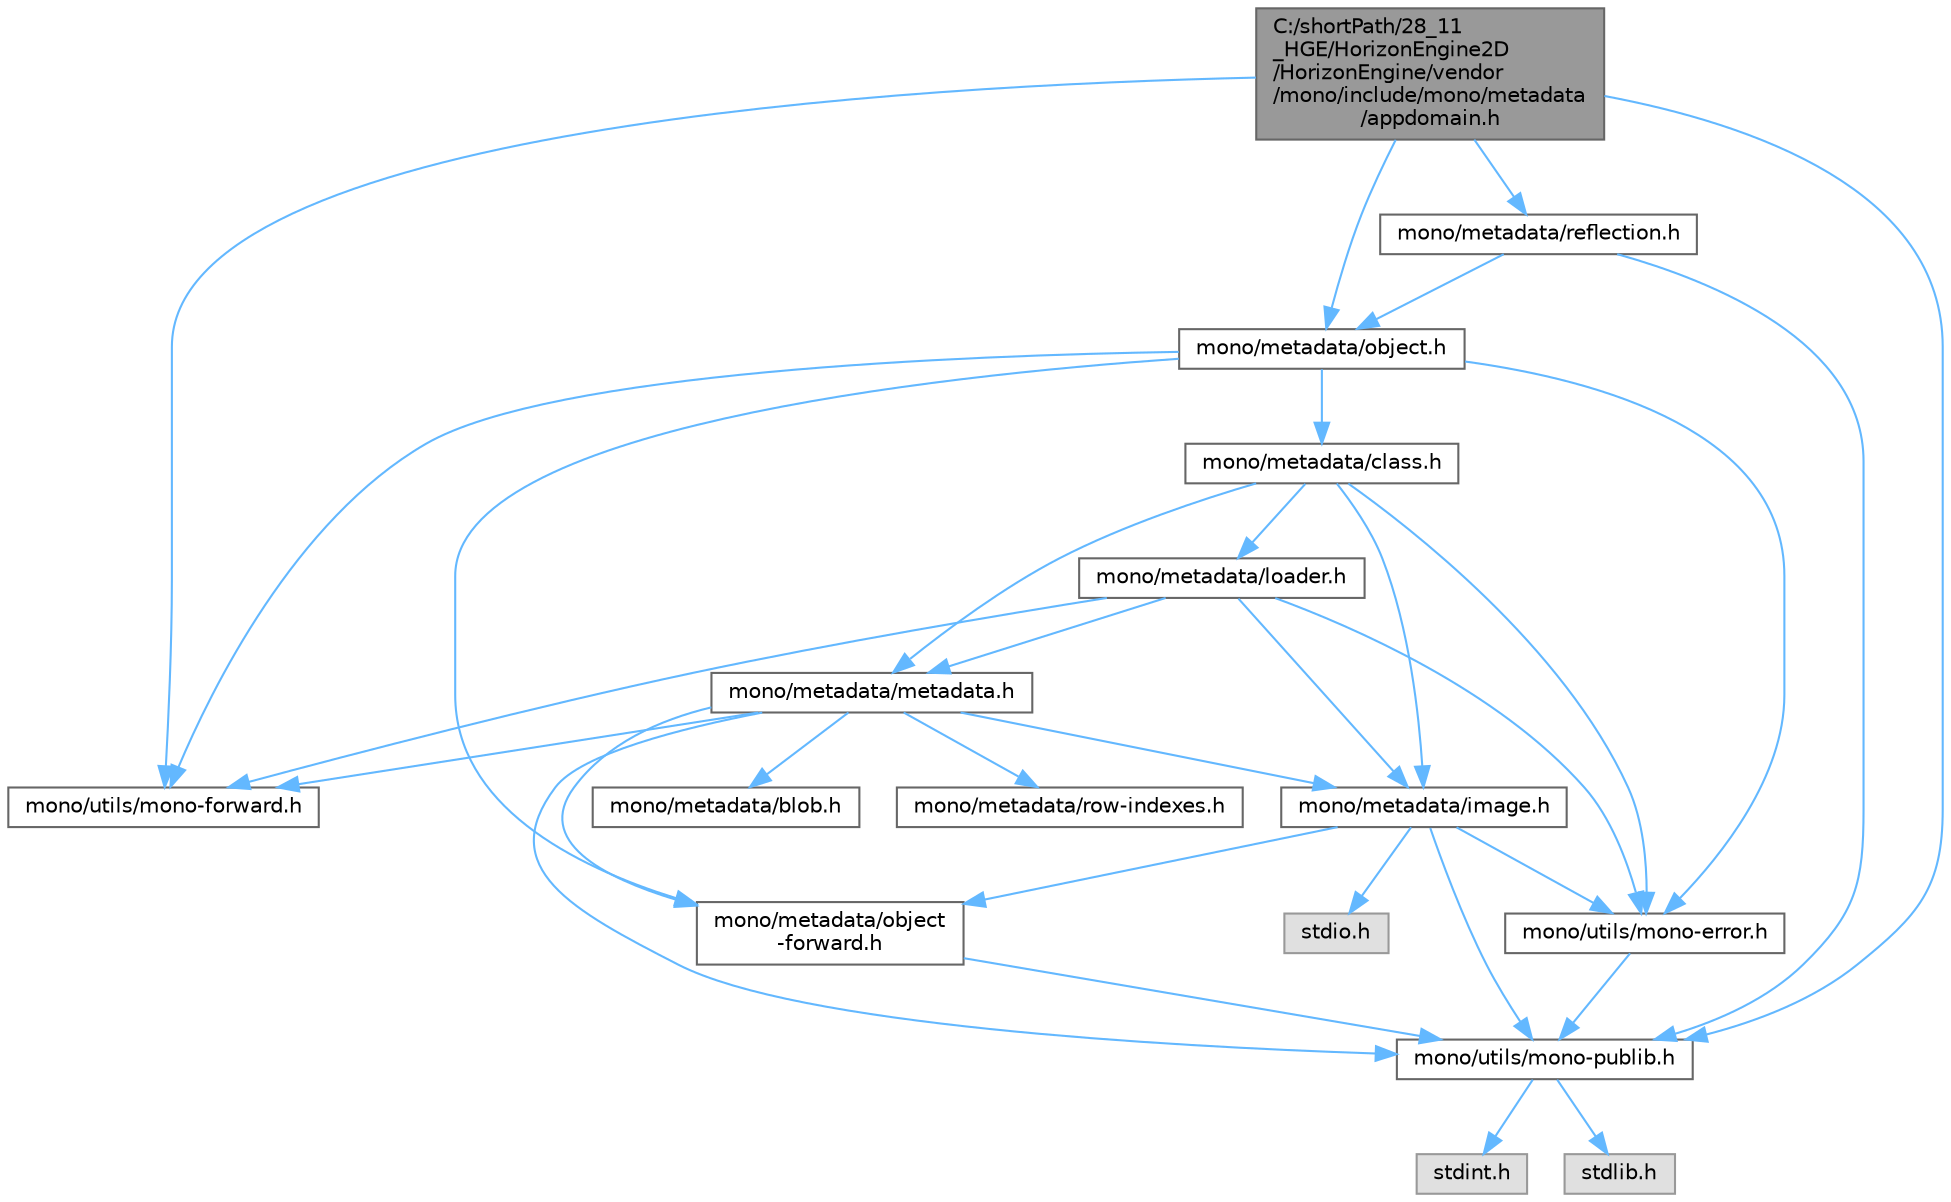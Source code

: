 digraph "C:/shortPath/28_11_HGE/HorizonEngine2D/HorizonEngine/vendor/mono/include/mono/metadata/appdomain.h"
{
 // LATEX_PDF_SIZE
  bgcolor="transparent";
  edge [fontname=Helvetica,fontsize=10,labelfontname=Helvetica,labelfontsize=10];
  node [fontname=Helvetica,fontsize=10,shape=box,height=0.2,width=0.4];
  Node1 [label="C:/shortPath/28_11\l_HGE/HorizonEngine2D\l/HorizonEngine/vendor\l/mono/include/mono/metadata\l/appdomain.h",height=0.2,width=0.4,color="gray40", fillcolor="grey60", style="filled", fontcolor="black",tooltip=" "];
  Node1 -> Node2 [color="steelblue1",style="solid"];
  Node2 [label="mono/utils/mono-publib.h",height=0.2,width=0.4,color="grey40", fillcolor="white", style="filled",URL="$mono-publib_8h.html",tooltip=" "];
  Node2 -> Node3 [color="steelblue1",style="solid"];
  Node3 [label="stdint.h",height=0.2,width=0.4,color="grey60", fillcolor="#E0E0E0", style="filled",tooltip=" "];
  Node2 -> Node4 [color="steelblue1",style="solid"];
  Node4 [label="stdlib.h",height=0.2,width=0.4,color="grey60", fillcolor="#E0E0E0", style="filled",tooltip=" "];
  Node1 -> Node5 [color="steelblue1",style="solid"];
  Node5 [label="mono/utils/mono-forward.h",height=0.2,width=0.4,color="grey40", fillcolor="white", style="filled",URL="$mono-forward_8h.html",tooltip=" "];
  Node1 -> Node6 [color="steelblue1",style="solid"];
  Node6 [label="mono/metadata/object.h",height=0.2,width=0.4,color="grey40", fillcolor="white", style="filled",URL="$object_8h.html",tooltip=" "];
  Node6 -> Node5 [color="steelblue1",style="solid"];
  Node6 -> Node7 [color="steelblue1",style="solid"];
  Node7 [label="mono/metadata/object\l-forward.h",height=0.2,width=0.4,color="grey40", fillcolor="white", style="filled",URL="$object-forward_8h.html",tooltip=" "];
  Node7 -> Node2 [color="steelblue1",style="solid"];
  Node6 -> Node8 [color="steelblue1",style="solid"];
  Node8 [label="mono/metadata/class.h",height=0.2,width=0.4,color="grey40", fillcolor="white", style="filled",URL="$class_8h.html",tooltip=" "];
  Node8 -> Node9 [color="steelblue1",style="solid"];
  Node9 [label="mono/metadata/metadata.h",height=0.2,width=0.4,color="grey40", fillcolor="white", style="filled",URL="$metadata_8h.html",tooltip=" "];
  Node9 -> Node2 [color="steelblue1",style="solid"];
  Node9 -> Node5 [color="steelblue1",style="solid"];
  Node9 -> Node10 [color="steelblue1",style="solid"];
  Node10 [label="mono/metadata/blob.h",height=0.2,width=0.4,color="grey40", fillcolor="white", style="filled",URL="$blob_8h.html",tooltip=" "];
  Node9 -> Node11 [color="steelblue1",style="solid"];
  Node11 [label="mono/metadata/row-indexes.h",height=0.2,width=0.4,color="grey40", fillcolor="white", style="filled",URL="$row-indexes_8h.html",tooltip=" "];
  Node9 -> Node12 [color="steelblue1",style="solid"];
  Node12 [label="mono/metadata/image.h",height=0.2,width=0.4,color="grey40", fillcolor="white", style="filled",URL="$image_8h.html",tooltip=" "];
  Node12 -> Node13 [color="steelblue1",style="solid"];
  Node13 [label="stdio.h",height=0.2,width=0.4,color="grey60", fillcolor="#E0E0E0", style="filled",tooltip=" "];
  Node12 -> Node2 [color="steelblue1",style="solid"];
  Node12 -> Node14 [color="steelblue1",style="solid"];
  Node14 [label="mono/utils/mono-error.h",height=0.2,width=0.4,color="grey40", fillcolor="white", style="filled",URL="$mono-error_8h.html",tooltip=" "];
  Node14 -> Node2 [color="steelblue1",style="solid"];
  Node12 -> Node7 [color="steelblue1",style="solid"];
  Node9 -> Node7 [color="steelblue1",style="solid"];
  Node8 -> Node12 [color="steelblue1",style="solid"];
  Node8 -> Node15 [color="steelblue1",style="solid"];
  Node15 [label="mono/metadata/loader.h",height=0.2,width=0.4,color="grey40", fillcolor="white", style="filled",URL="$loader_8h.html",tooltip=" "];
  Node15 -> Node5 [color="steelblue1",style="solid"];
  Node15 -> Node9 [color="steelblue1",style="solid"];
  Node15 -> Node12 [color="steelblue1",style="solid"];
  Node15 -> Node14 [color="steelblue1",style="solid"];
  Node8 -> Node14 [color="steelblue1",style="solid"];
  Node6 -> Node14 [color="steelblue1",style="solid"];
  Node1 -> Node16 [color="steelblue1",style="solid"];
  Node16 [label="mono/metadata/reflection.h",height=0.2,width=0.4,color="grey40", fillcolor="white", style="filled",URL="$reflection_8h.html",tooltip=" "];
  Node16 -> Node2 [color="steelblue1",style="solid"];
  Node16 -> Node6 [color="steelblue1",style="solid"];
}
